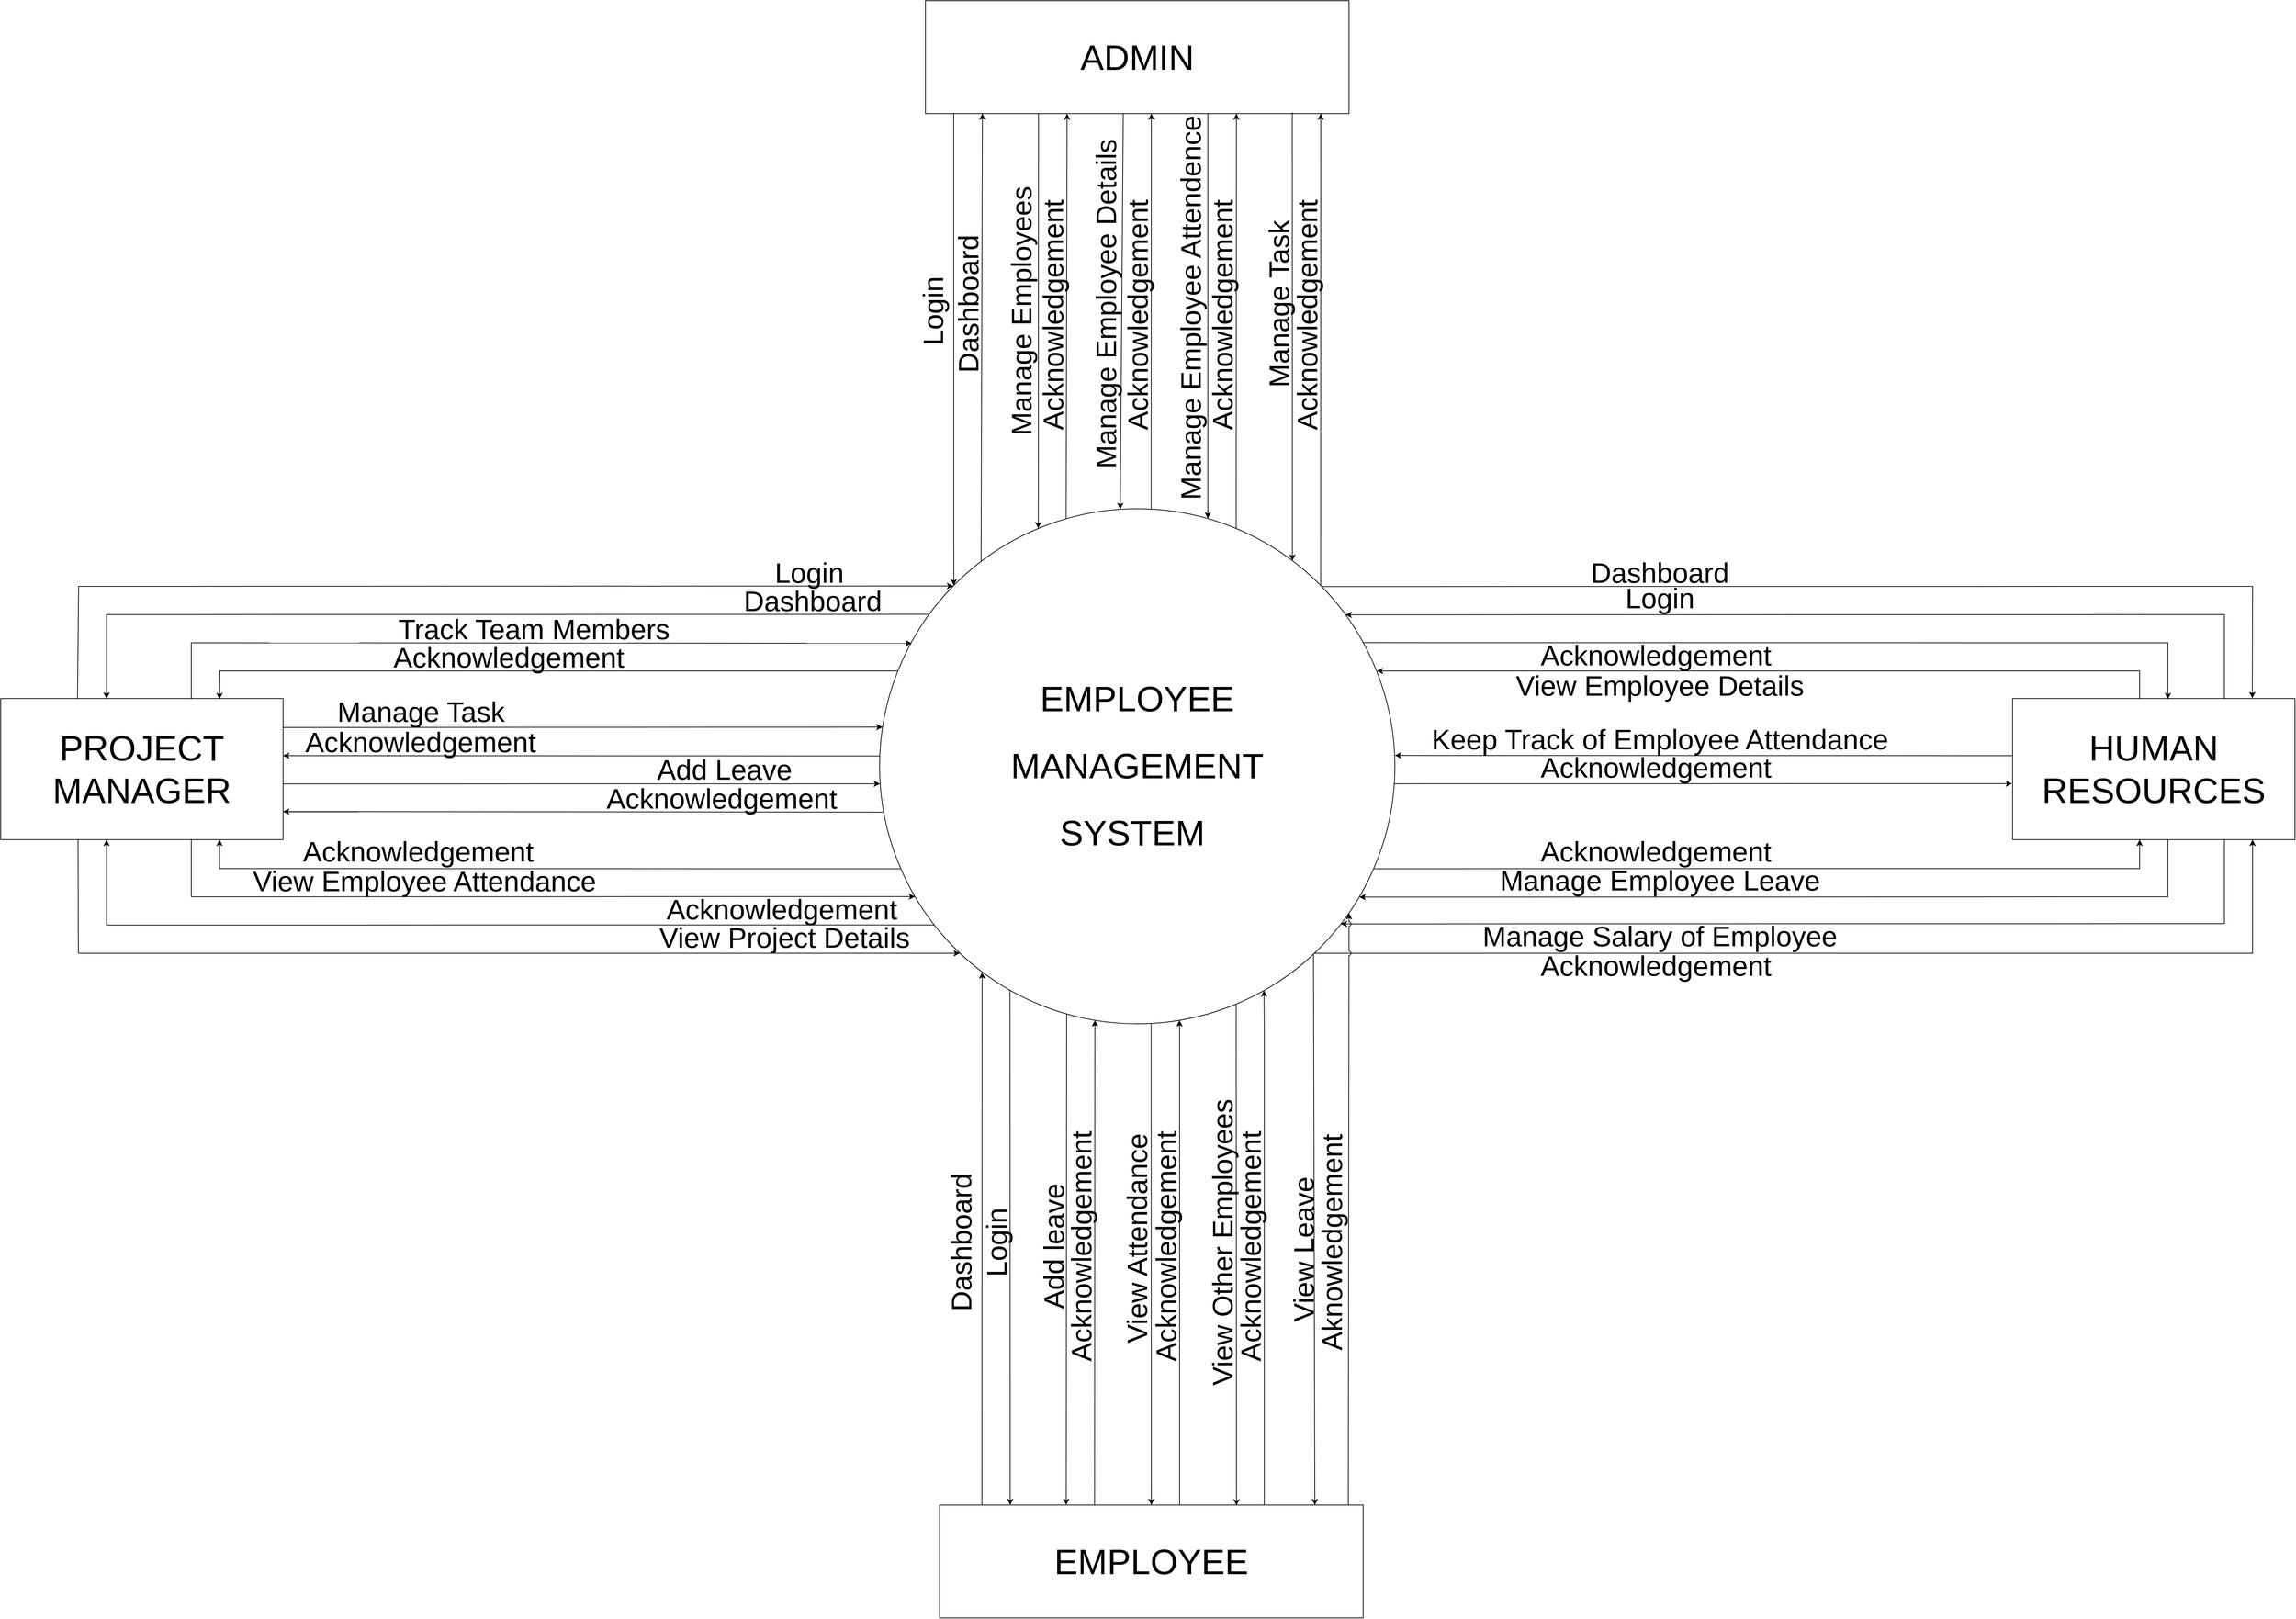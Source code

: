 <mxfile version="24.2.5" type="device">
  <diagram name="Page-1" id="RgnfHJn2SuVUiAgB-yp9">
    <mxGraphModel dx="3479" dy="2020" grid="1" gridSize="10" guides="1" tooltips="1" connect="1" arrows="1" fold="1" page="1" pageScale="1" pageWidth="850" pageHeight="1100" math="0" shadow="0">
      <root>
        <mxCell id="0" />
        <mxCell id="1" parent="0" />
        <mxCell id="JO8dC6gcO0oZ5b9Wuyve-2" value="&lt;p style=&quot;line-height: 190%; font-size: 50px;&quot;&gt;&lt;font style=&quot;font-size: 50px;&quot;&gt;EMPLOYEE &lt;br&gt;MANAGEMENT &lt;br&gt;SYSTEM&amp;nbsp;&lt;/font&gt;&lt;/p&gt;" style="ellipse;whiteSpace=wrap;html=1;aspect=fixed;" parent="1" vertex="1">
          <mxGeometry x="95" y="170" width="730" height="730" as="geometry" />
        </mxCell>
        <mxCell id="JO8dC6gcO0oZ5b9Wuyve-3" value="&lt;font style=&quot;font-size: 50px;&quot;&gt;ADMIN&lt;/font&gt;" style="rounded=0;whiteSpace=wrap;html=1;" parent="1" vertex="1">
          <mxGeometry x="160" y="-550" width="600" height="160" as="geometry" />
        </mxCell>
        <mxCell id="JO8dC6gcO0oZ5b9Wuyve-4" value="&lt;font style=&quot;font-size: 50px;&quot;&gt;PROJECT &lt;br&gt;MANAGER&lt;/font&gt;" style="rounded=0;whiteSpace=wrap;html=1;" parent="1" vertex="1">
          <mxGeometry x="-1150" y="439" width="400" height="200" as="geometry" />
        </mxCell>
        <mxCell id="JO8dC6gcO0oZ5b9Wuyve-5" value="&lt;font style=&quot;font-size: 50px;&quot;&gt;HUMAN RESOURCES&lt;/font&gt;" style="rounded=0;whiteSpace=wrap;html=1;" parent="1" vertex="1">
          <mxGeometry x="1700" y="439" width="400" height="200" as="geometry" />
        </mxCell>
        <mxCell id="4I4NIPgopmeRABEro7_8-2" value="" style="endArrow=classic;html=1;rounded=0;exitX=0.189;exitY=0.995;exitDx=0;exitDy=0;exitPerimeter=0;entryX=0.144;entryY=0.149;entryDx=0;entryDy=0;entryPerimeter=0;" parent="1" target="JO8dC6gcO0oZ5b9Wuyve-2" edge="1">
          <mxGeometry width="50" height="50" relative="1" as="geometry">
            <mxPoint x="200.0" y="-390.0" as="sourcePoint" />
            <mxPoint x="200.011" y="379.881" as="targetPoint" />
          </mxGeometry>
        </mxCell>
        <mxCell id="4I4NIPgopmeRABEro7_8-3" value="" style="endArrow=classic;html=1;rounded=0;exitX=0.197;exitY=0.102;exitDx=0;exitDy=0;exitPerimeter=0;" parent="1" source="JO8dC6gcO0oZ5b9Wuyve-2" edge="1">
          <mxGeometry width="50" height="50" relative="1" as="geometry">
            <mxPoint x="240.0" y="346.44" as="sourcePoint" />
            <mxPoint x="240.66" y="-390" as="targetPoint" />
          </mxGeometry>
        </mxCell>
        <mxCell id="4I4NIPgopmeRABEro7_8-4" value="" style="endArrow=classic;html=1;rounded=0;exitX=0.38;exitY=0.997;exitDx=0;exitDy=0;exitPerimeter=0;entryX=0.308;entryY=0.038;entryDx=0;entryDy=0;entryPerimeter=0;" parent="1" target="JO8dC6gcO0oZ5b9Wuyve-2" edge="1">
          <mxGeometry width="50" height="50" relative="1" as="geometry">
            <mxPoint x="320.14" y="-390" as="sourcePoint" />
            <mxPoint x="320" y="320" as="targetPoint" />
          </mxGeometry>
        </mxCell>
        <mxCell id="4I4NIPgopmeRABEro7_8-6" value="" style="endArrow=classic;html=1;rounded=0;entryX=0.445;entryY=1.003;entryDx=0;entryDy=0;entryPerimeter=0;exitX=0.362;exitY=0.02;exitDx=0;exitDy=0;exitPerimeter=0;" parent="1" source="JO8dC6gcO0oZ5b9Wuyve-2" edge="1">
          <mxGeometry width="50" height="50" relative="1" as="geometry">
            <mxPoint x="360.0" y="301.68" as="sourcePoint" />
            <mxPoint x="360.59" y="-390.0" as="targetPoint" />
          </mxGeometry>
        </mxCell>
        <mxCell id="4I4NIPgopmeRABEro7_8-9" value="" style="endArrow=classic;html=1;rounded=0;entryX=0.467;entryY=0.001;entryDx=0;entryDy=0;entryPerimeter=0;exitX=0.467;exitY=1.001;exitDx=0;exitDy=0;exitPerimeter=0;" parent="1" source="JO8dC6gcO0oZ5b9Wuyve-3" target="JO8dC6gcO0oZ5b9Wuyve-2" edge="1">
          <mxGeometry width="50" height="50" relative="1" as="geometry">
            <mxPoint x="441.94" y="-390" as="sourcePoint" />
            <mxPoint x="440" y="300" as="targetPoint" />
          </mxGeometry>
        </mxCell>
        <mxCell id="4I4NIPgopmeRABEro7_8-10" value="" style="endArrow=classic;html=1;rounded=0;entryX=0.635;entryY=1;entryDx=0;entryDy=0;entryPerimeter=0;exitX=0.527;exitY=0.001;exitDx=0;exitDy=0;exitPerimeter=0;" parent="1" source="JO8dC6gcO0oZ5b9Wuyve-2" edge="1">
          <mxGeometry width="50" height="50" relative="1" as="geometry">
            <mxPoint x="480" y="170" as="sourcePoint" />
            <mxPoint x="480.0" y="-390.0" as="targetPoint" />
          </mxGeometry>
        </mxCell>
        <mxCell id="4I4NIPgopmeRABEro7_8-12" value="" style="endArrow=classic;html=1;rounded=0;exitX=0.762;exitY=1.005;exitDx=0;exitDy=0;exitPerimeter=0;entryX=0.637;entryY=0.019;entryDx=0;entryDy=0;entryPerimeter=0;" parent="1" target="JO8dC6gcO0oZ5b9Wuyve-2" edge="1">
          <mxGeometry width="50" height="50" relative="1" as="geometry">
            <mxPoint x="560.0" y="-390.0" as="sourcePoint" />
            <mxPoint x="560" y="180" as="targetPoint" />
          </mxGeometry>
        </mxCell>
        <mxCell id="4I4NIPgopmeRABEro7_8-14" value="" style="endArrow=classic;html=1;rounded=0;exitX=0.692;exitY=0.038;exitDx=0;exitDy=0;exitPerimeter=0;entryX=0.635;entryY=1;entryDx=0;entryDy=0;entryPerimeter=0;" parent="1" source="JO8dC6gcO0oZ5b9Wuyve-2" edge="1">
          <mxGeometry width="50" height="50" relative="1" as="geometry">
            <mxPoint x="600" y="398.82" as="sourcePoint" />
            <mxPoint x="600.48" y="-390" as="targetPoint" />
          </mxGeometry>
        </mxCell>
        <mxCell id="4I4NIPgopmeRABEro7_8-17" value="" style="endArrow=classic;html=1;rounded=0;exitX=0.856;exitY=0.149;exitDx=0;exitDy=0;exitPerimeter=0;" parent="1" source="JO8dC6gcO0oZ5b9Wuyve-2" edge="1">
          <mxGeometry width="50" height="50" relative="1" as="geometry">
            <mxPoint x="720" y="280" as="sourcePoint" />
            <mxPoint x="720" y="-390" as="targetPoint" />
          </mxGeometry>
        </mxCell>
        <mxCell id="4I4NIPgopmeRABEro7_8-18" value="" style="endArrow=classic;html=1;rounded=0;entryX=0.801;entryY=0.101;entryDx=0;entryDy=0;entryPerimeter=0;exitX=0.866;exitY=0.991;exitDx=0;exitDy=0;exitPerimeter=0;" parent="1" source="JO8dC6gcO0oZ5b9Wuyve-3" target="JO8dC6gcO0oZ5b9Wuyve-2" edge="1">
          <mxGeometry width="50" height="50" relative="1" as="geometry">
            <mxPoint x="680.0" y="-380.0" as="sourcePoint" />
            <mxPoint x="680.04" y="371.3" as="targetPoint" />
          </mxGeometry>
        </mxCell>
        <mxCell id="4I4NIPgopmeRABEro7_8-19" value="&lt;font style=&quot;font-size: 50px;&quot;&gt;EMPLOYEE&lt;/font&gt;" style="rounded=0;whiteSpace=wrap;html=1;" parent="1" vertex="1">
          <mxGeometry x="180" y="1582" width="600" height="160" as="geometry" />
        </mxCell>
        <mxCell id="4I4NIPgopmeRABEro7_8-228" value="" style="endArrow=classic;html=1;rounded=0;exitX=0.253;exitY=0.935;exitDx=0;exitDy=0;exitPerimeter=0;" parent="1" source="JO8dC6gcO0oZ5b9Wuyve-2" edge="1">
          <mxGeometry width="50" height="50" relative="1" as="geometry">
            <mxPoint x="280" y="824" as="sourcePoint" />
            <mxPoint x="280" y="1582" as="targetPoint" />
          </mxGeometry>
        </mxCell>
        <mxCell id="4I4NIPgopmeRABEro7_8-229" value="" style="endArrow=classic;html=1;rounded=0;exitX=0.363;exitY=0.98;exitDx=0;exitDy=0;exitPerimeter=0;entryX=0.299;entryY=-0.001;entryDx=0;entryDy=0;entryPerimeter=0;" parent="1" source="JO8dC6gcO0oZ5b9Wuyve-2" target="4I4NIPgopmeRABEro7_8-19" edge="1">
          <mxGeometry width="50" height="50" relative="1" as="geometry">
            <mxPoint x="400" y="890" as="sourcePoint" />
            <mxPoint x="400" y="1580" as="targetPoint" />
          </mxGeometry>
        </mxCell>
        <mxCell id="4I4NIPgopmeRABEro7_8-231" value="" style="endArrow=classic;html=1;rounded=0;entryX=0.418;entryY=0.993;entryDx=0;entryDy=0;entryPerimeter=0;exitX=0.366;exitY=-0.001;exitDx=0;exitDy=0;exitPerimeter=0;" parent="1" source="4I4NIPgopmeRABEro7_8-19" target="JO8dC6gcO0oZ5b9Wuyve-2" edge="1">
          <mxGeometry width="50" height="50" relative="1" as="geometry">
            <mxPoint x="480" y="1580" as="sourcePoint" />
            <mxPoint x="480" y="890" as="targetPoint" />
            <Array as="points">
              <mxPoint x="400" y="910" />
            </Array>
          </mxGeometry>
        </mxCell>
        <mxCell id="4I4NIPgopmeRABEro7_8-232" value="" style="endArrow=classic;html=1;rounded=0;fontFamily=Helvetica;fontSize=12;fontColor=default;entryX=0.199;entryY=0.9;entryDx=0;entryDy=0;entryPerimeter=0;exitX=0.1;exitY=0.001;exitDx=0;exitDy=0;exitPerimeter=0;" parent="1" source="4I4NIPgopmeRABEro7_8-19" target="JO8dC6gcO0oZ5b9Wuyve-2" edge="1">
          <mxGeometry width="50" height="50" relative="1" as="geometry">
            <mxPoint x="250" y="1580" as="sourcePoint" />
            <mxPoint x="360" y="1210" as="targetPoint" />
          </mxGeometry>
        </mxCell>
        <mxCell id="4I4NIPgopmeRABEro7_8-233" value="" style="endArrow=classic;html=1;rounded=0;exitX=0.527;exitY=1;exitDx=0;exitDy=0;exitPerimeter=0;entryX=0.5;entryY=0;entryDx=0;entryDy=0;" parent="1" source="JO8dC6gcO0oZ5b9Wuyve-2" target="4I4NIPgopmeRABEro7_8-19" edge="1">
          <mxGeometry width="50" height="50" relative="1" as="geometry">
            <mxPoint x="810" y="860" as="sourcePoint" />
            <mxPoint x="480" y="1580" as="targetPoint" />
          </mxGeometry>
        </mxCell>
        <mxCell id="4I4NIPgopmeRABEro7_8-234" value="" style="endArrow=classic;html=1;rounded=0;entryX=0.582;entryY=0.993;entryDx=0;entryDy=0;entryPerimeter=0;exitX=0.399;exitY=0.005;exitDx=0;exitDy=0;exitPerimeter=0;" parent="1" target="JO8dC6gcO0oZ5b9Wuyve-2" edge="1">
          <mxGeometry width="50" height="50" relative="1" as="geometry">
            <mxPoint x="520" y="1582" as="sourcePoint" />
            <mxPoint x="521" y="894" as="targetPoint" />
            <Array as="points">
              <mxPoint x="520" y="910" />
            </Array>
          </mxGeometry>
        </mxCell>
        <mxCell id="4I4NIPgopmeRABEro7_8-235" value="" style="endArrow=classic;html=1;rounded=0;exitX=0.692;exitY=0.962;exitDx=0;exitDy=0;exitPerimeter=0;entryX=0.701;entryY=0.004;entryDx=0;entryDy=0;entryPerimeter=0;" parent="1" source="JO8dC6gcO0oZ5b9Wuyve-2" target="4I4NIPgopmeRABEro7_8-19" edge="1">
          <mxGeometry width="50" height="50" relative="1" as="geometry">
            <mxPoint x="600" y="870" as="sourcePoint" />
            <mxPoint x="600" y="1580" as="targetPoint" />
          </mxGeometry>
        </mxCell>
        <mxCell id="4I4NIPgopmeRABEro7_8-236" value="" style="endArrow=classic;html=1;rounded=0;entryX=0.746;entryY=0.935;entryDx=0;entryDy=0;entryPerimeter=0;exitX=0.399;exitY=0.005;exitDx=0;exitDy=0;exitPerimeter=0;" parent="1" target="JO8dC6gcO0oZ5b9Wuyve-2" edge="1">
          <mxGeometry width="50" height="50" relative="1" as="geometry">
            <mxPoint x="640" y="1582" as="sourcePoint" />
            <mxPoint x="640" y="895" as="targetPoint" />
            <Array as="points">
              <mxPoint x="640" y="910" />
            </Array>
          </mxGeometry>
        </mxCell>
        <mxCell id="4I4NIPgopmeRABEro7_8-237" value="" style="endArrow=classic;html=1;rounded=0;fontFamily=Helvetica;fontSize=12;fontColor=default;entryX=0.006;entryY=0.424;entryDx=0;entryDy=0;entryPerimeter=0;" parent="1" target="JO8dC6gcO0oZ5b9Wuyve-2" edge="1">
          <mxGeometry width="50" height="50" relative="1" as="geometry">
            <mxPoint x="-750" y="480" as="sourcePoint" />
            <mxPoint x="106" y="441" as="targetPoint" />
          </mxGeometry>
        </mxCell>
        <mxCell id="4I4NIPgopmeRABEro7_8-238" value="" style="endArrow=classic;html=1;rounded=0;fontFamily=Helvetica;fontSize=12;fontColor=default;entryX=0.001;entryY=0.534;entryDx=0;entryDy=0;entryPerimeter=0;exitX=1;exitY=0.605;exitDx=0;exitDy=0;exitPerimeter=0;" parent="1" source="JO8dC6gcO0oZ5b9Wuyve-4" target="JO8dC6gcO0oZ5b9Wuyve-2" edge="1">
          <mxGeometry width="50" height="50" relative="1" as="geometry">
            <mxPoint x="-740" y="560" as="sourcePoint" />
            <mxPoint x="90" y="520" as="targetPoint" />
          </mxGeometry>
        </mxCell>
        <mxCell id="4I4NIPgopmeRABEro7_8-239" value="" style="endArrow=classic;html=1;rounded=0;fontFamily=Helvetica;fontSize=12;fontColor=default;exitX=0;exitY=0.48;exitDx=0;exitDy=0;exitPerimeter=0;" parent="1" source="JO8dC6gcO0oZ5b9Wuyve-2" edge="1">
          <mxGeometry width="50" height="50" relative="1" as="geometry">
            <mxPoint x="-380" y="420" as="sourcePoint" />
            <mxPoint x="-750" y="520" as="targetPoint" />
          </mxGeometry>
        </mxCell>
        <mxCell id="4I4NIPgopmeRABEro7_8-240" value="" style="endArrow=classic;html=1;rounded=0;fontFamily=Helvetica;fontSize=12;fontColor=default;entryX=1;entryY=0.801;entryDx=0;entryDy=0;entryPerimeter=0;exitX=0.008;exitY=0.589;exitDx=0;exitDy=0;exitPerimeter=0;" parent="1" source="JO8dC6gcO0oZ5b9Wuyve-2" target="JO8dC6gcO0oZ5b9Wuyve-4" edge="1">
          <mxGeometry width="50" height="50" relative="1" as="geometry">
            <mxPoint x="100" y="600" as="sourcePoint" />
            <mxPoint x="-740" y="600.03" as="targetPoint" />
          </mxGeometry>
        </mxCell>
        <mxCell id="4I4NIPgopmeRABEro7_8-242" value="" style="endArrow=classic;html=1;rounded=0;fontFamily=Helvetica;fontSize=12;fontColor=default;entryX=0.895;entryY=0.806;entryDx=0;entryDy=0;entryPerimeter=0;exitX=0.75;exitY=1;exitDx=0;exitDy=0;" parent="1" source="JO8dC6gcO0oZ5b9Wuyve-5" target="JO8dC6gcO0oZ5b9Wuyve-2" edge="1">
          <mxGeometry width="50" height="50" relative="1" as="geometry">
            <mxPoint x="2000" y="640" as="sourcePoint" />
            <mxPoint x="824.27" y="760.55" as="targetPoint" />
            <Array as="points">
              <mxPoint x="2000" y="758" />
            </Array>
          </mxGeometry>
        </mxCell>
        <mxCell id="4I4NIPgopmeRABEro7_8-243" value="" style="endArrow=classic;html=1;rounded=0;fontFamily=Helvetica;fontSize=12;fontColor=default;exitX=-0.001;exitY=0.405;exitDx=0;exitDy=0;exitPerimeter=0;entryX=1;entryY=0.479;entryDx=0;entryDy=0;entryPerimeter=0;" parent="1" source="JO8dC6gcO0oZ5b9Wuyve-5" target="JO8dC6gcO0oZ5b9Wuyve-2" edge="1">
          <mxGeometry width="50" height="50" relative="1" as="geometry">
            <mxPoint x="1690" y="520" as="sourcePoint" />
            <mxPoint x="840" y="520" as="targetPoint" />
          </mxGeometry>
        </mxCell>
        <mxCell id="4I4NIPgopmeRABEro7_8-244" value="" style="endArrow=classic;html=1;rounded=0;fontFamily=Helvetica;fontSize=12;fontColor=default;entryX=-0.002;entryY=0.603;entryDx=0;entryDy=0;entryPerimeter=0;exitX=0.999;exitY=0.534;exitDx=0;exitDy=0;exitPerimeter=0;" parent="1" source="JO8dC6gcO0oZ5b9Wuyve-2" target="JO8dC6gcO0oZ5b9Wuyve-5" edge="1">
          <mxGeometry width="50" height="50" relative="1" as="geometry">
            <mxPoint x="840" y="560" as="sourcePoint" />
            <mxPoint x="1690" y="560" as="targetPoint" />
          </mxGeometry>
        </mxCell>
        <mxCell id="4I4NIPgopmeRABEro7_8-245" value="" style="endArrow=classic;html=1;rounded=0;fontFamily=Helvetica;fontSize=12;fontColor=default;entryX=0.85;entryY=1;entryDx=0;entryDy=0;entryPerimeter=0;exitX=0.844;exitY=0.863;exitDx=0;exitDy=0;exitPerimeter=0;" parent="1" source="JO8dC6gcO0oZ5b9Wuyve-2" target="JO8dC6gcO0oZ5b9Wuyve-5" edge="1">
          <mxGeometry width="50" height="50" relative="1" as="geometry">
            <mxPoint x="720" y="800" as="sourcePoint" />
            <mxPoint x="2040" y="640" as="targetPoint" />
            <Array as="points">
              <mxPoint x="2040" y="800" />
            </Array>
          </mxGeometry>
        </mxCell>
        <mxCell id="4I4NIPgopmeRABEro7_8-246" value="" style="endArrow=classic;html=1;rounded=0;fontFamily=Helvetica;fontSize=12;fontColor=default;entryX=0.035;entryY=0.316;entryDx=0;entryDy=0;entryPerimeter=0;" parent="1" edge="1">
          <mxGeometry width="50" height="50" relative="1" as="geometry">
            <mxPoint x="-880" y="360" as="sourcePoint" />
            <mxPoint x="140.55" y="360.68" as="targetPoint" />
          </mxGeometry>
        </mxCell>
        <mxCell id="4I4NIPgopmeRABEro7_8-247" value="" style="endArrow=none;html=1;rounded=0;fontFamily=Helvetica;fontSize=12;fontColor=default;exitX=0.774;exitY=0.001;exitDx=0;exitDy=0;exitPerimeter=0;" parent="1" edge="1">
          <mxGeometry width="50" height="50" relative="1" as="geometry">
            <mxPoint x="-840.0" y="439.0" as="sourcePoint" />
            <mxPoint x="-839.6" y="399.8" as="targetPoint" />
          </mxGeometry>
        </mxCell>
        <mxCell id="4I4NIPgopmeRABEro7_8-248" value="" style="endArrow=classic;html=1;rounded=0;fontFamily=Helvetica;fontSize=12;fontColor=default;entryX=0.143;entryY=0.15;entryDx=0;entryDy=0;entryPerimeter=0;" parent="1" target="JO8dC6gcO0oZ5b9Wuyve-2" edge="1">
          <mxGeometry width="50" height="50" relative="1" as="geometry">
            <mxPoint x="-1040" y="280" as="sourcePoint" />
            <mxPoint x="141" y="281" as="targetPoint" />
          </mxGeometry>
        </mxCell>
        <mxCell id="4I4NIPgopmeRABEro7_8-249" value="" style="endArrow=none;html=1;rounded=0;fontFamily=Helvetica;fontSize=12;fontColor=default;exitX=0.272;exitY=0.002;exitDx=0;exitDy=0;exitPerimeter=0;" parent="1" source="JO8dC6gcO0oZ5b9Wuyve-4" edge="1">
          <mxGeometry width="50" height="50" relative="1" as="geometry">
            <mxPoint x="-1040" y="319.2" as="sourcePoint" />
            <mxPoint x="-1039.6" y="280" as="targetPoint" />
          </mxGeometry>
        </mxCell>
        <mxCell id="4I4NIPgopmeRABEro7_8-250" value="" style="endArrow=classic;html=1;rounded=0;fontFamily=Helvetica;fontSize=12;fontColor=default;exitX=0.096;exitY=0.205;exitDx=0;exitDy=0;exitPerimeter=0;entryX=0.375;entryY=0.001;entryDx=0;entryDy=0;entryPerimeter=0;" parent="1" source="JO8dC6gcO0oZ5b9Wuyve-2" target="JO8dC6gcO0oZ5b9Wuyve-4" edge="1">
          <mxGeometry width="50" height="50" relative="1" as="geometry">
            <mxPoint x="-55" y="320" as="sourcePoint" />
            <mxPoint x="-900" y="320" as="targetPoint" />
            <Array as="points">
              <mxPoint x="-1000" y="320" />
            </Array>
          </mxGeometry>
        </mxCell>
        <mxCell id="4I4NIPgopmeRABEro7_8-251" value="" style="endArrow=none;html=1;rounded=0;fontFamily=Helvetica;fontSize=12;fontColor=default;exitX=0.774;exitY=0.001;exitDx=0;exitDy=0;exitPerimeter=0;" parent="1" edge="1">
          <mxGeometry width="50" height="50" relative="1" as="geometry">
            <mxPoint x="-880.0" y="439.0" as="sourcePoint" />
            <mxPoint x="-880" y="360" as="targetPoint" />
          </mxGeometry>
        </mxCell>
        <mxCell id="4I4NIPgopmeRABEro7_8-252" value="" style="endArrow=classic;html=1;rounded=0;fontFamily=Helvetica;fontSize=12;fontColor=default;exitX=0.036;exitY=0.315;exitDx=0;exitDy=0;exitPerimeter=0;" parent="1" source="JO8dC6gcO0oZ5b9Wuyve-2" edge="1">
          <mxGeometry width="50" height="50" relative="1" as="geometry">
            <mxPoint x="325" y="400" as="sourcePoint" />
            <mxPoint x="-840" y="440" as="targetPoint" />
            <Array as="points">
              <mxPoint x="-840" y="400" />
            </Array>
          </mxGeometry>
        </mxCell>
        <mxCell id="4I4NIPgopmeRABEro7_8-253" value="" style="endArrow=classic;html=1;rounded=0;fontFamily=Helvetica;fontSize=12;fontColor=default;exitX=0.041;exitY=0.699;exitDx=0;exitDy=0;exitPerimeter=0;entryX=0.775;entryY=1;entryDx=0;entryDy=0;entryPerimeter=0;" parent="1" source="JO8dC6gcO0oZ5b9Wuyve-2" target="JO8dC6gcO0oZ5b9Wuyve-4" edge="1">
          <mxGeometry width="50" height="50" relative="1" as="geometry">
            <mxPoint x="121" y="680" as="sourcePoint" />
            <mxPoint x="-840" y="640" as="targetPoint" />
            <Array as="points">
              <mxPoint x="-840" y="680" />
            </Array>
          </mxGeometry>
        </mxCell>
        <mxCell id="4I4NIPgopmeRABEro7_8-254" value="" style="endArrow=classic;html=1;rounded=0;fontFamily=Helvetica;fontSize=12;fontColor=default;entryX=0.069;entryY=0.753;entryDx=0;entryDy=0;entryPerimeter=0;" parent="1" target="JO8dC6gcO0oZ5b9Wuyve-2" edge="1">
          <mxGeometry width="50" height="50" relative="1" as="geometry">
            <mxPoint x="-880" y="720" as="sourcePoint" />
            <mxPoint x="140.55" y="720.68" as="targetPoint" />
          </mxGeometry>
        </mxCell>
        <mxCell id="4I4NIPgopmeRABEro7_8-255" value="" style="endArrow=none;html=1;rounded=0;fontFamily=Helvetica;fontSize=12;fontColor=default;" parent="1" edge="1">
          <mxGeometry width="50" height="50" relative="1" as="geometry">
            <mxPoint x="-880" y="720" as="sourcePoint" />
            <mxPoint x="-880" y="639" as="targetPoint" />
          </mxGeometry>
        </mxCell>
        <mxCell id="4I4NIPgopmeRABEro7_8-256" value="" style="endArrow=none;html=1;rounded=0;fontFamily=Helvetica;fontSize=12;fontColor=default;entryX=0.274;entryY=1.001;entryDx=0;entryDy=0;entryPerimeter=0;" parent="1" target="JO8dC6gcO0oZ5b9Wuyve-4" edge="1">
          <mxGeometry width="50" height="50" relative="1" as="geometry">
            <mxPoint x="-1040" y="800" as="sourcePoint" />
            <mxPoint x="-1038.6" y="639" as="targetPoint" />
          </mxGeometry>
        </mxCell>
        <mxCell id="4I4NIPgopmeRABEro7_8-257" value="" style="endArrow=classic;html=1;rounded=0;fontFamily=Helvetica;fontSize=12;fontColor=default;entryX=0.156;entryY=0.863;entryDx=0;entryDy=0;entryPerimeter=0;" parent="1" target="JO8dC6gcO0oZ5b9Wuyve-2" edge="1">
          <mxGeometry width="50" height="50" relative="1" as="geometry">
            <mxPoint x="-1040" y="800" as="sourcePoint" />
            <mxPoint x="200" y="800" as="targetPoint" />
          </mxGeometry>
        </mxCell>
        <mxCell id="4I4NIPgopmeRABEro7_8-258" value="" style="endArrow=classic;html=1;rounded=0;fontFamily=Helvetica;fontSize=12;fontColor=default;exitX=0.106;exitY=0.808;exitDx=0;exitDy=0;exitPerimeter=0;entryX=0.375;entryY=1;entryDx=0;entryDy=0;entryPerimeter=0;" parent="1" source="JO8dC6gcO0oZ5b9Wuyve-2" target="JO8dC6gcO0oZ5b9Wuyve-4" edge="1">
          <mxGeometry width="50" height="50" relative="1" as="geometry">
            <mxPoint x="170" y="760" as="sourcePoint" />
            <mxPoint x="-1000" y="640" as="targetPoint" />
            <Array as="points">
              <mxPoint x="-1000" y="760" />
            </Array>
          </mxGeometry>
        </mxCell>
        <mxCell id="4I4NIPgopmeRABEro7_8-260" value="" style="endArrow=classic;html=1;rounded=0;fontFamily=Helvetica;fontSize=12;fontColor=default;entryX=0.931;entryY=0.754;entryDx=0;entryDy=0;entryPerimeter=0;exitX=0.55;exitY=1;exitDx=0;exitDy=0;exitPerimeter=0;" parent="1" target="JO8dC6gcO0oZ5b9Wuyve-2" edge="1" source="JO8dC6gcO0oZ5b9Wuyve-5">
          <mxGeometry width="50" height="50" relative="1" as="geometry">
            <mxPoint x="1920" y="640" as="sourcePoint" />
            <mxPoint x="935.0" y="720.0" as="targetPoint" />
            <Array as="points">
              <mxPoint x="1920" y="720" />
            </Array>
          </mxGeometry>
        </mxCell>
        <mxCell id="4I4NIPgopmeRABEro7_8-261" value="" style="endArrow=classic;html=1;rounded=0;fontFamily=Helvetica;fontSize=12;fontColor=default;exitX=0.959;exitY=0.699;exitDx=0;exitDy=0;exitPerimeter=0;entryX=0.45;entryY=1;entryDx=0;entryDy=0;entryPerimeter=0;" parent="1" target="JO8dC6gcO0oZ5b9Wuyve-5" edge="1" source="JO8dC6gcO0oZ5b9Wuyve-2">
          <mxGeometry width="50" height="50" relative="1" as="geometry">
            <mxPoint x="850" y="680" as="sourcePoint" />
            <mxPoint x="1880" y="640" as="targetPoint" />
            <Array as="points">
              <mxPoint x="1320" y="680" />
              <mxPoint x="1880" y="680" />
            </Array>
          </mxGeometry>
        </mxCell>
        <mxCell id="4I4NIPgopmeRABEro7_8-264" value="" style="endArrow=classic;html=1;rounded=0;fontFamily=Helvetica;fontSize=12;fontColor=default;entryX=0.55;entryY=0.005;entryDx=0;entryDy=0;entryPerimeter=0;exitX=0.939;exitY=0.26;exitDx=0;exitDy=0;exitPerimeter=0;" parent="1" source="JO8dC6gcO0oZ5b9Wuyve-2" target="JO8dC6gcO0oZ5b9Wuyve-5" edge="1">
          <mxGeometry width="50" height="50" relative="1" as="geometry">
            <mxPoint x="830" y="360" as="sourcePoint" />
            <mxPoint x="1740" y="359" as="targetPoint" />
            <Array as="points">
              <mxPoint x="1920" y="360" />
            </Array>
          </mxGeometry>
        </mxCell>
        <mxCell id="4I4NIPgopmeRABEro7_8-268" value="" style="endArrow=classic;html=1;rounded=0;fontFamily=Helvetica;fontSize=12;fontColor=default;entryX=0.849;entryY=-0.002;entryDx=0;entryDy=0;entryPerimeter=0;jumpStyle=arc;jumpSize=12;exitX=0.858;exitY=0.151;exitDx=0;exitDy=0;exitPerimeter=0;" parent="1" source="JO8dC6gcO0oZ5b9Wuyve-2" target="JO8dC6gcO0oZ5b9Wuyve-5" edge="1">
          <mxGeometry width="50" height="50" relative="1" as="geometry">
            <mxPoint x="850" y="280" as="sourcePoint" />
            <mxPoint x="1799" y="360" as="targetPoint" />
            <Array as="points">
              <mxPoint x="2040" y="280" />
            </Array>
          </mxGeometry>
        </mxCell>
        <mxCell id="jX4YGHMfiePAO5zj5A65-1" value="&lt;p style=&quot;line-height: 0%;&quot;&gt;&lt;span style=&quot;font-size: 40px;&quot;&gt;Login&lt;/span&gt;&lt;/p&gt;" style="text;html=1;align=center;verticalAlign=middle;resizable=0;points=[];autosize=1;strokeColor=none;fillColor=none;" parent="1" vertex="1">
          <mxGeometry x="-65" y="240" width="120" height="50" as="geometry" />
        </mxCell>
        <mxCell id="jX4YGHMfiePAO5zj5A65-2" value="&lt;span style=&quot;font-size: 40px;&quot;&gt;Dashboard&lt;/span&gt;" style="text;html=1;align=center;verticalAlign=middle;resizable=0;points=[];autosize=1;strokeColor=none;fillColor=none;" parent="1" vertex="1">
          <mxGeometry x="-110" y="270" width="220" height="60" as="geometry" />
        </mxCell>
        <mxCell id="jX4YGHMfiePAO5zj5A65-3" value="&lt;span style=&quot;font-size: 40px;&quot;&gt;Track Team Members&lt;/span&gt;" style="text;html=1;align=center;verticalAlign=middle;resizable=0;points=[];autosize=1;strokeColor=none;fillColor=none;" parent="1" vertex="1">
          <mxGeometry x="-600" y="310" width="410" height="60" as="geometry" />
        </mxCell>
        <mxCell id="jX4YGHMfiePAO5zj5A65-4" value="&lt;font style=&quot;font-size: 40px;&quot;&gt;Acknowledgement&amp;nbsp;&lt;/font&gt;" style="text;html=1;align=center;verticalAlign=middle;resizable=0;points=[];autosize=1;strokeColor=none;fillColor=none;" parent="1" vertex="1">
          <mxGeometry x="-605" y="350" width="360" height="60" as="geometry" />
        </mxCell>
        <mxCell id="jX4YGHMfiePAO5zj5A65-5" value="&lt;span style=&quot;font-size: 40px;&quot;&gt;Manage Task&lt;/span&gt;" style="text;html=1;align=center;verticalAlign=middle;resizable=0;points=[];autosize=1;strokeColor=none;fillColor=none;" parent="1" vertex="1">
          <mxGeometry x="-685" y="427" width="260" height="60" as="geometry" />
        </mxCell>
        <mxCell id="jX4YGHMfiePAO5zj5A65-6" value="&lt;font style=&quot;font-size: 40px;&quot;&gt;Acknowledgement&amp;nbsp;&lt;/font&gt;" style="text;html=1;align=center;verticalAlign=middle;resizable=0;points=[];autosize=1;strokeColor=none;fillColor=none;" parent="1" vertex="1">
          <mxGeometry x="-730" y="470" width="360" height="60" as="geometry" />
        </mxCell>
        <mxCell id="jX4YGHMfiePAO5zj5A65-7" value="&lt;span style=&quot;font-size: 40px; background-color: initial;&quot;&gt;Add&lt;/span&gt;&lt;span style=&quot;background-color: initial; font-size: 40px;&quot;&gt;&amp;nbsp;Leave&lt;/span&gt;" style="text;html=1;align=center;verticalAlign=middle;resizable=0;points=[];autosize=1;strokeColor=none;fillColor=none;" parent="1" vertex="1">
          <mxGeometry x="-230" y="509" width="210" height="60" as="geometry" />
        </mxCell>
        <mxCell id="jX4YGHMfiePAO5zj5A65-8" value="&amp;nbsp;&lt;font style=&quot;font-size: 40px;&quot;&gt;Acknowledgement&amp;nbsp;&lt;/font&gt;" style="text;html=1;align=center;verticalAlign=middle;resizable=0;points=[];autosize=1;strokeColor=none;fillColor=none;" parent="1" vertex="1">
          <mxGeometry x="-305" y="550" width="360" height="60" as="geometry" />
        </mxCell>
        <mxCell id="jX4YGHMfiePAO5zj5A65-9" value="&lt;span style=&quot;font-size: 40px;&quot;&gt;View Employee Attendance&lt;/span&gt;" style="text;html=1;align=center;verticalAlign=middle;resizable=0;points=[];autosize=1;strokeColor=none;fillColor=none;" parent="1" vertex="1">
          <mxGeometry x="-805" y="667" width="510" height="60" as="geometry" />
        </mxCell>
        <mxCell id="jX4YGHMfiePAO5zj5A65-10" value="&amp;nbsp;&lt;font style=&quot;font-size: 40px;&quot;&gt;Acknowledgement&amp;nbsp;&lt;/font&gt;" style="text;html=1;align=center;verticalAlign=middle;resizable=0;points=[];autosize=1;strokeColor=none;fillColor=none;" parent="1" vertex="1">
          <mxGeometry x="-735" y="625" width="360" height="60" as="geometry" />
        </mxCell>
        <mxCell id="jX4YGHMfiePAO5zj5A65-11" value="&lt;span style=&quot;font-size: 40px;&quot;&gt;View Project Details&lt;/span&gt;" style="text;html=1;align=center;verticalAlign=middle;resizable=0;points=[];autosize=1;strokeColor=none;fillColor=none;" parent="1" vertex="1">
          <mxGeometry x="-230" y="747" width="380" height="60" as="geometry" />
        </mxCell>
        <mxCell id="jX4YGHMfiePAO5zj5A65-12" value="&amp;nbsp;&lt;font style=&quot;font-size: 40px;&quot;&gt;Acknowledgement&amp;nbsp;&lt;/font&gt;" style="text;html=1;align=center;verticalAlign=middle;resizable=0;points=[];autosize=1;strokeColor=none;fillColor=none;" parent="1" vertex="1">
          <mxGeometry x="-220" y="707" width="360" height="60" as="geometry" />
        </mxCell>
        <mxCell id="jX4YGHMfiePAO5zj5A65-13" value="&lt;font style=&quot;font-size: 40px;&quot;&gt;Login&lt;/font&gt;" style="text;html=1;align=center;verticalAlign=middle;resizable=0;points=[];autosize=1;strokeColor=none;fillColor=none;rotation=-90;" parent="1" vertex="1">
          <mxGeometry x="110" y="-140" width="120" height="60" as="geometry" />
        </mxCell>
        <mxCell id="jX4YGHMfiePAO5zj5A65-14" value="&lt;span style=&quot;font-size: 40px;&quot;&gt;Dashboard&lt;/span&gt;" style="text;html=1;align=center;verticalAlign=middle;resizable=0;points=[];autosize=1;strokeColor=none;fillColor=none;rotation=-90;" parent="1" vertex="1">
          <mxGeometry x="110" y="-150" width="220" height="60" as="geometry" />
        </mxCell>
        <mxCell id="jX4YGHMfiePAO5zj5A65-15" value="&lt;font style=&quot;font-size: 40px;&quot;&gt;Manage Employees&lt;br&gt;&lt;/font&gt;" style="text;html=1;align=center;verticalAlign=middle;resizable=0;points=[];autosize=1;strokeColor=none;fillColor=none;rotation=-90;" parent="1" vertex="1">
          <mxGeometry x="105" y="-140" width="380" height="60" as="geometry" />
        </mxCell>
        <mxCell id="jX4YGHMfiePAO5zj5A65-16" value="&lt;font style=&quot;font-size: 40px;&quot;&gt;Acknowledgement&amp;nbsp;&lt;/font&gt;" style="text;html=1;align=center;verticalAlign=middle;resizable=0;points=[];autosize=1;strokeColor=none;fillColor=none;rotation=-90;" parent="1" vertex="1">
          <mxGeometry x="160" y="-140" width="360" height="60" as="geometry" />
        </mxCell>
        <mxCell id="jX4YGHMfiePAO5zj5A65-17" value="&lt;font style=&quot;font-size: 40px;&quot;&gt;Acknowledgement&amp;nbsp;&lt;/font&gt;" style="text;html=1;align=center;verticalAlign=middle;resizable=0;points=[];autosize=1;strokeColor=none;fillColor=none;rotation=-90;" parent="1" vertex="1">
          <mxGeometry x="280" y="-140" width="360" height="60" as="geometry" />
        </mxCell>
        <mxCell id="jX4YGHMfiePAO5zj5A65-18" value="&lt;font style=&quot;font-size: 40px;&quot;&gt;Acknowledgement&amp;nbsp;&lt;/font&gt;" style="text;html=1;align=center;verticalAlign=middle;resizable=0;points=[];autosize=1;strokeColor=none;fillColor=none;rotation=-90;" parent="1" vertex="1">
          <mxGeometry x="400" y="-140" width="360" height="60" as="geometry" />
        </mxCell>
        <mxCell id="jX4YGHMfiePAO5zj5A65-19" value="&lt;font style=&quot;font-size: 40px;&quot;&gt;Acknowledgement&amp;nbsp;&lt;/font&gt;" style="text;html=1;align=center;verticalAlign=middle;resizable=0;points=[];autosize=1;strokeColor=none;fillColor=none;rotation=-90;" parent="1" vertex="1">
          <mxGeometry x="520" y="-140" width="360" height="60" as="geometry" />
        </mxCell>
        <mxCell id="jX4YGHMfiePAO5zj5A65-20" value="&lt;span style=&quot;font-size: 40px;&quot;&gt;Login&lt;/span&gt;" style="text;html=1;align=center;verticalAlign=middle;resizable=0;points=[];autosize=1;strokeColor=none;fillColor=none;rotation=-90;" parent="1" vertex="1">
          <mxGeometry x="200" y="1180" width="120" height="60" as="geometry" />
        </mxCell>
        <mxCell id="jX4YGHMfiePAO5zj5A65-21" value="&lt;font style=&quot;font-size: 40px;&quot;&gt;Acknowledgement&amp;nbsp;&lt;/font&gt;" style="text;html=1;align=center;verticalAlign=middle;resizable=0;points=[];autosize=1;strokeColor=none;fillColor=none;rotation=-90;" parent="1" vertex="1">
          <mxGeometry x="200" y="1180" width="360" height="60" as="geometry" />
        </mxCell>
        <mxCell id="jX4YGHMfiePAO5zj5A65-22" value="&lt;font style=&quot;font-size: 40px;&quot;&gt;Acknowledgement&amp;nbsp;&lt;/font&gt;" style="text;html=1;align=center;verticalAlign=middle;resizable=0;points=[];autosize=1;strokeColor=none;fillColor=none;rotation=-90;" parent="1" vertex="1">
          <mxGeometry x="320" y="1180" width="360" height="60" as="geometry" />
        </mxCell>
        <mxCell id="jX4YGHMfiePAO5zj5A65-23" value="&lt;font style=&quot;font-size: 40px;&quot;&gt;Acknowledgement&amp;nbsp;&lt;/font&gt;" style="text;html=1;align=center;verticalAlign=middle;resizable=0;points=[];autosize=1;strokeColor=none;fillColor=none;rotation=-90;" parent="1" vertex="1">
          <mxGeometry x="440" y="1180" width="360" height="60" as="geometry" />
        </mxCell>
        <mxCell id="jX4YGHMfiePAO5zj5A65-24" value="&lt;span style=&quot;font-size: 40px;&quot;&gt;Manage Employee Details&lt;/span&gt;" style="text;html=1;align=center;verticalAlign=middle;resizable=0;points=[];autosize=1;strokeColor=none;fillColor=none;rotation=-90;" parent="1" vertex="1">
          <mxGeometry x="170" y="-150" width="490" height="60" as="geometry" />
        </mxCell>
        <mxCell id="jX4YGHMfiePAO5zj5A65-25" value="&lt;font style=&quot;font-size: 40px;&quot;&gt;Manage Employee Attendence&amp;nbsp;&lt;br&gt;&lt;/font&gt;" style="text;html=1;align=center;verticalAlign=middle;resizable=0;points=[];autosize=1;strokeColor=none;fillColor=none;rotation=-90;" parent="1" vertex="1">
          <mxGeometry x="245" y="-150" width="580" height="60" as="geometry" />
        </mxCell>
        <mxCell id="jX4YGHMfiePAO5zj5A65-26" value="&lt;font style=&quot;font-size: 40px;&quot;&gt;Manage Task&lt;br&gt;&lt;/font&gt;" style="text;html=1;align=center;verticalAlign=middle;resizable=0;points=[];autosize=1;strokeColor=none;fillColor=none;rotation=-90;" parent="1" vertex="1">
          <mxGeometry x="530" y="-150" width="260" height="60" as="geometry" />
        </mxCell>
        <mxCell id="jX4YGHMfiePAO5zj5A65-27" value="&lt;span style=&quot;font-size: 40px;&quot;&gt;Dashboard&lt;/span&gt;" style="text;html=1;align=center;verticalAlign=middle;resizable=0;points=[];autosize=1;strokeColor=none;fillColor=none;rotation=-90;" parent="1" vertex="1">
          <mxGeometry x="100" y="1180" width="220" height="60" as="geometry" />
        </mxCell>
        <mxCell id="jX4YGHMfiePAO5zj5A65-28" value="&lt;font style=&quot;font-size: 40px;&quot;&gt;&amp;nbsp;View Attendance&lt;/font&gt;" style="text;html=1;align=center;verticalAlign=middle;resizable=0;points=[];autosize=1;strokeColor=none;fillColor=none;rotation=-90;" parent="1" vertex="1">
          <mxGeometry x="294" y="1180" width="330" height="60" as="geometry" />
        </mxCell>
        <mxCell id="jX4YGHMfiePAO5zj5A65-29" value="&lt;font style=&quot;font-size: 40px;&quot;&gt;Add leave&amp;nbsp;&lt;/font&gt;" style="text;html=1;align=center;verticalAlign=middle;resizable=0;points=[];autosize=1;strokeColor=none;fillColor=none;rotation=-90;" parent="1" vertex="1">
          <mxGeometry x="236" y="1180" width="210" height="60" as="geometry" />
        </mxCell>
        <mxCell id="jX4YGHMfiePAO5zj5A65-30" value="&lt;span style=&quot;font-size: 40px;&quot;&gt;View Other Employees&lt;/span&gt;" style="text;html=1;align=center;verticalAlign=middle;resizable=0;points=[];autosize=1;strokeColor=none;fillColor=none;rotation=-90;" parent="1" vertex="1">
          <mxGeometry x="365" y="1180" width="430" height="60" as="geometry" />
        </mxCell>
        <mxCell id="jX4YGHMfiePAO5zj5A65-31" value="&lt;span style=&quot;font-size: 40px;&quot;&gt;Dashboard&lt;/span&gt;" style="text;html=1;align=center;verticalAlign=middle;resizable=0;points=[];autosize=1;strokeColor=none;fillColor=none;" parent="1" vertex="1">
          <mxGeometry x="1090" y="230" width="220" height="60" as="geometry" />
        </mxCell>
        <mxCell id="jX4YGHMfiePAO5zj5A65-32" value="&lt;font style=&quot;font-size: 40px;&quot;&gt;Login&lt;/font&gt;" style="text;html=1;align=center;verticalAlign=middle;resizable=0;points=[];autosize=1;strokeColor=none;fillColor=none;" parent="1" vertex="1">
          <mxGeometry x="1140" y="266" width="120" height="60" as="geometry" />
        </mxCell>
        <mxCell id="jX4YGHMfiePAO5zj5A65-33" value="&lt;font style=&quot;font-size: 40px;&quot;&gt;Acknowledgement&amp;nbsp;&lt;/font&gt;" style="text;html=1;align=center;verticalAlign=middle;resizable=0;points=[];autosize=1;strokeColor=none;fillColor=none;" parent="1" vertex="1">
          <mxGeometry x="1020" y="347" width="360" height="60" as="geometry" />
        </mxCell>
        <mxCell id="jX4YGHMfiePAO5zj5A65-34" value="&lt;font style=&quot;font-size: 40px;&quot;&gt;Acknowledgement&amp;nbsp;&lt;/font&gt;" style="text;html=1;align=center;verticalAlign=middle;resizable=0;points=[];autosize=1;strokeColor=none;fillColor=none;" parent="1" vertex="1">
          <mxGeometry x="1020" y="625" width="360" height="60" as="geometry" />
        </mxCell>
        <mxCell id="jX4YGHMfiePAO5zj5A65-35" value="&lt;font style=&quot;font-size: 40px;&quot;&gt;Acknowledgement&amp;nbsp;&lt;/font&gt;" style="text;html=1;align=center;verticalAlign=middle;resizable=0;points=[];autosize=1;strokeColor=none;fillColor=none;" parent="1" vertex="1">
          <mxGeometry x="1020" y="506" width="360" height="60" as="geometry" />
        </mxCell>
        <mxCell id="jX4YGHMfiePAO5zj5A65-37" value="&lt;font style=&quot;font-size: 40px;&quot;&gt;Acknowledgement&amp;nbsp;&lt;/font&gt;" style="text;html=1;align=center;verticalAlign=middle;resizable=0;points=[];autosize=1;strokeColor=none;fillColor=none;" parent="1" vertex="1">
          <mxGeometry x="1020" y="787" width="360" height="60" as="geometry" />
        </mxCell>
        <mxCell id="jX4YGHMfiePAO5zj5A65-41" value="&lt;span style=&quot;font-size: 40px;&quot;&gt;View Employee Details&lt;/span&gt;" style="text;html=1;align=center;verticalAlign=middle;resizable=0;points=[];autosize=1;strokeColor=none;fillColor=none;" parent="1" vertex="1">
          <mxGeometry x="985" y="390" width="430" height="60" as="geometry" />
        </mxCell>
        <mxCell id="jX4YGHMfiePAO5zj5A65-42" value="&lt;span style=&quot;font-size: 40px;&quot;&gt;Manage Employee Leave&lt;/span&gt;" style="text;html=1;align=center;verticalAlign=middle;resizable=0;points=[];autosize=1;strokeColor=none;fillColor=none;" parent="1" vertex="1">
          <mxGeometry x="960" y="666" width="480" height="60" as="geometry" />
        </mxCell>
        <mxCell id="jX4YGHMfiePAO5zj5A65-43" value="&lt;span style=&quot;font-size: 40px;&quot;&gt;Keep Track of Employee Attendance&lt;/span&gt;" style="text;html=1;align=center;verticalAlign=middle;resizable=0;points=[];autosize=1;strokeColor=none;fillColor=none;" parent="1" vertex="1">
          <mxGeometry x="865" y="466" width="670" height="60" as="geometry" />
        </mxCell>
        <mxCell id="jX4YGHMfiePAO5zj5A65-45" value="&lt;font style=&quot;font-size: 40px;&quot;&gt;Manage Salary of Employee&lt;/font&gt;" style="text;html=1;align=center;verticalAlign=middle;resizable=0;points=[];autosize=1;strokeColor=none;fillColor=none;" parent="1" vertex="1">
          <mxGeometry x="935" y="745" width="530" height="60" as="geometry" />
        </mxCell>
        <mxCell id="K6oCqQKLSYEPnOVh4qFs-4" value="" style="endArrow=classic;html=1;rounded=0;exitX=0.965;exitY=-0.001;exitDx=0;exitDy=0;exitPerimeter=0;jumpStyle=arc;entryX=0.911;entryY=0.785;entryDx=0;entryDy=0;entryPerimeter=0;" parent="1" source="4I4NIPgopmeRABEro7_8-19" target="JO8dC6gcO0oZ5b9Wuyve-2" edge="1">
          <mxGeometry width="50" height="50" relative="1" as="geometry">
            <mxPoint x="759" y="1580" as="sourcePoint" />
            <mxPoint x="760" y="750" as="targetPoint" />
            <Array as="points">
              <mxPoint x="760" y="927" />
            </Array>
          </mxGeometry>
        </mxCell>
        <mxCell id="K6oCqQKLSYEPnOVh4qFs-5" value="" style="endArrow=classic;html=1;rounded=0;entryX=0.886;entryY=0.001;entryDx=0;entryDy=0;entryPerimeter=0;exitX=0.842;exitY=0.865;exitDx=0;exitDy=0;exitPerimeter=0;" parent="1" target="4I4NIPgopmeRABEro7_8-19" edge="1" source="JO8dC6gcO0oZ5b9Wuyve-2">
          <mxGeometry width="50" height="50" relative="1" as="geometry">
            <mxPoint x="710" y="810" as="sourcePoint" />
            <mxPoint x="710" y="1520" as="targetPoint" />
          </mxGeometry>
        </mxCell>
        <mxCell id="K6oCqQKLSYEPnOVh4qFs-7" value="&lt;span style=&quot;font-size: 40px;&quot;&gt;View Leave&lt;/span&gt;" style="text;html=1;align=center;verticalAlign=middle;resizable=0;points=[];autosize=1;strokeColor=none;fillColor=none;rotation=-90;" parent="1" vertex="1">
          <mxGeometry x="580" y="1190" width="230" height="60" as="geometry" />
        </mxCell>
        <mxCell id="K6oCqQKLSYEPnOVh4qFs-8" value="&lt;span style=&quot;font-size: 40px;&quot;&gt;Aknowledgement&lt;/span&gt;" style="text;html=1;align=center;verticalAlign=middle;resizable=0;points=[];autosize=1;strokeColor=none;fillColor=none;rotation=-90;" parent="1" vertex="1">
          <mxGeometry x="570" y="1180" width="330" height="60" as="geometry" />
        </mxCell>
        <mxCell id="9KbQESC4qRNSI5Z_UUZm-1" value="" style="endArrow=classic;html=1;rounded=0;fontFamily=Helvetica;fontSize=12;fontColor=default;exitX=0.45;exitY=-0.001;exitDx=0;exitDy=0;exitPerimeter=0;entryX=0.965;entryY=0.315;entryDx=0;entryDy=0;entryPerimeter=0;" edge="1" parent="1" source="JO8dC6gcO0oZ5b9Wuyve-5" target="JO8dC6gcO0oZ5b9Wuyve-2">
          <mxGeometry width="50" height="50" relative="1" as="geometry">
            <mxPoint x="1880" y="430" as="sourcePoint" />
            <mxPoint x="830" y="400" as="targetPoint" />
            <Array as="points">
              <mxPoint x="1880" y="400" />
            </Array>
          </mxGeometry>
        </mxCell>
        <mxCell id="9KbQESC4qRNSI5Z_UUZm-2" value="" style="endArrow=classic;html=1;rounded=0;fontFamily=Helvetica;fontSize=12;fontColor=default;exitX=0.75;exitY=0;exitDx=0;exitDy=0;entryX=0.904;entryY=0.206;entryDx=0;entryDy=0;entryPerimeter=0;" edge="1" parent="1" source="JO8dC6gcO0oZ5b9Wuyve-5" target="JO8dC6gcO0oZ5b9Wuyve-2">
          <mxGeometry width="50" height="50" relative="1" as="geometry">
            <mxPoint x="1950" y="310" as="sourcePoint" />
            <mxPoint x="869" y="271" as="targetPoint" />
            <Array as="points">
              <mxPoint x="2000" y="320" />
            </Array>
          </mxGeometry>
        </mxCell>
      </root>
    </mxGraphModel>
  </diagram>
</mxfile>
